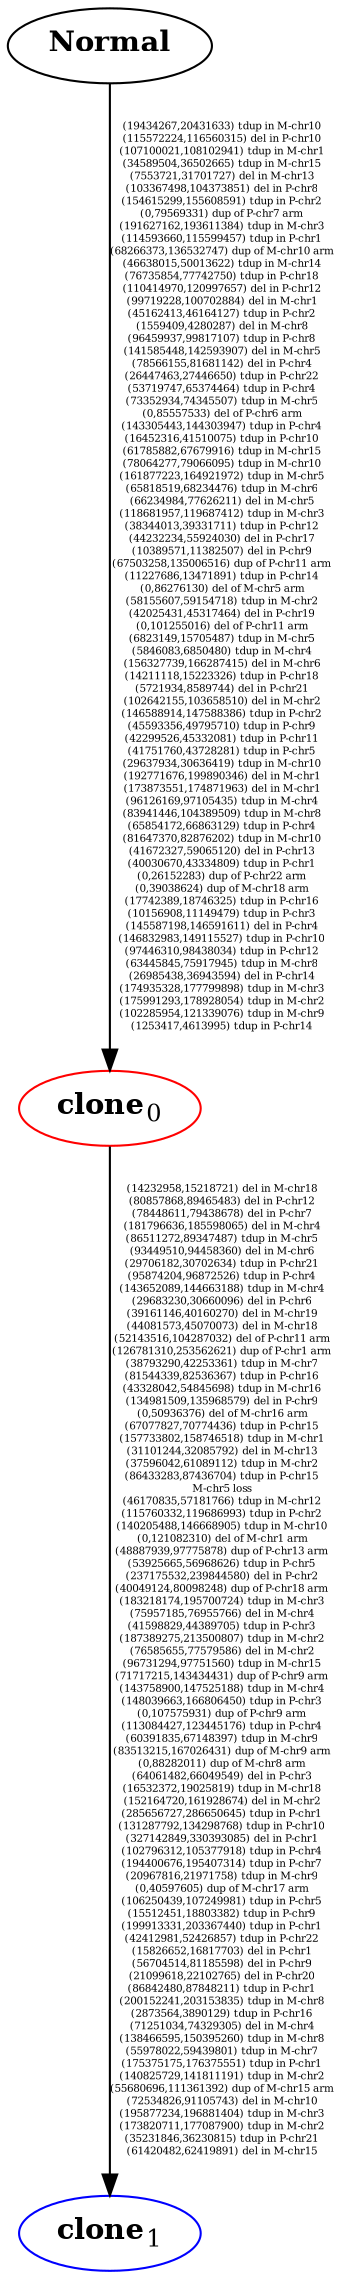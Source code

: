 digraph EvolutionaryCloneTree {
splines=true;
sep="+25,25";
overlap=scalexy;
nodesep=0.6;
	subgraph T {
		N[label=<<B>Normal</B>>,color=black]
		0[label=<<B>clone</B><SUB>0</SUB>>,color=red]
		1[label=<<B>clone</B><SUB>1</SUB>>,color=blue]
	{rank = same; 1}
	}
	N -> 0 [label="(19434267,20431633) tdup in M-chr10
(115572224,116560315) del in P-chr10
(107100021,108102941) tdup in M-chr1
(34589504,36502665) tdup in M-chr15
(7553721,31701727) del in M-chr13
(103367498,104373851) del in P-chr8
(154615299,155608591) tdup in P-chr2
(0,79569331) dup of P-chr7 arm
(191627162,193611384) tdup in M-chr3
(114593660,115599457) tdup in P-chr1
(68266373,136532747) dup of M-chr10 arm
(46638015,50013622) tdup in M-chr14
(76735854,77742750) tdup in P-chr18
(110414970,120997657) del in P-chr12
(99719228,100702884) del in M-chr1
(45162413,46164127) tdup in P-chr2
(1559409,4280287) del in M-chr8
(96459937,99817107) tdup in P-chr8
(141585448,142593907) del in M-chr5
(78566155,81681142) del in P-chr4
(26447463,27446650) tdup in P-chr22
(53719747,65374464) tdup in P-chr4
(73352934,74345507) tdup in M-chr5
(0,85557533) del of P-chr6 arm
(143305443,144303947) tdup in P-chr4
(16452316,41510075) tdup in P-chr10
(61785882,67679916) tdup in M-chr15
(78064277,79066095) tdup in M-chr10
(161877223,164921972) tdup in M-chr5
(65818519,68234476) tdup in M-chr6
(66234984,77626211) del in M-chr5
(118681957,119687412) tdup in M-chr3
(38344013,39331711) tdup in P-chr12
(44232234,55924030) del in P-chr17
(10389571,11382507) del in P-chr9
(67503258,135006516) dup of P-chr11 arm
(11227686,13471891) tdup in P-chr14
(0,86276130) del of M-chr5 arm
(58155607,59154718) tdup in M-chr2
(42025431,45317464) del in P-chr19
(0,101255016) del of P-chr11 arm
(6823149,15705487) tdup in M-chr5
(5846083,6850480) tdup in M-chr4
(156327739,166287415) del in M-chr6
(14211118,15223326) tdup in P-chr18
(5721934,8589744) del in P-chr21
(102642155,103658510) del in M-chr2
(146588914,147588386) tdup in P-chr2
(45593356,49795710) tdup in P-chr9
(42299526,45332081) tdup in P-chr11
(41751760,43728281) tdup in P-chr5
(29637934,30636419) tdup in M-chr10
(192771676,199890346) del in M-chr1
(173873551,174871963) del in M-chr1
(96126169,97105435) tdup in M-chr4
(83941446,104389509) tdup in M-chr8
(65854172,66863129) tdup in P-chr4
(81647370,82876202) tdup in M-chr10
(41672327,59065120) del in P-chr13
(40030670,43334809) tdup in P-chr1
(0,26152283) dup of P-chr22 arm
(0,39038624) dup of M-chr18 arm
(17742389,18746325) tdup in P-chr16
(10156908,11149479) tdup in P-chr3
(145587198,146591611) del in P-chr4
(146832983,149115527) tdup in P-chr10
(97446310,98438034) tdup in P-chr12
(63445845,75917945) tdup in M-chr8
(26985438,36943594) del in P-chr14
(174935328,177799898) tdup in M-chr3
(175991293,178928054) tdup in M-chr2
(102285954,121339076) tdup in M-chr9
(1253417,4613995) tdup in P-chr14", fontsize=5, fixedsize=true]
	0 -> 1 [label="(14232958,15218721) del in M-chr18
(80857868,89465483) del in P-chr12
(78448611,79438678) del in P-chr7
(181796636,185598065) del in M-chr4
(86511272,89347487) tdup in M-chr5
(93449510,94458360) del in M-chr6
(29706182,30702634) tdup in P-chr21
(95874204,96872526) tdup in P-chr4
(143652089,144663188) tdup in M-chr4
(29683230,30660096) del in P-chr6
(39161146,40160270) del in M-chr19
(44081573,45070073) del in M-chr18
(52143516,104287032) del of P-chr11 arm
(126781310,253562621) dup of P-chr1 arm
(38793290,42253361) tdup in M-chr7
(81544339,82536367) tdup in P-chr16
(43328042,54845698) tdup in M-chr16
(134981509,135968579) del in P-chr9
(0,50936376) del of M-chr16 arm
(67077827,70774436) tdup in P-chr15
(157733802,158746518) tdup in M-chr1
(31101244,32085792) del in M-chr13
(37596042,61089112) tdup in M-chr2
(86433283,87436704) tdup in P-chr15
M-chr5 loss
(46170835,57181766) tdup in M-chr12
(115760332,119686993) tdup in P-chr2
(140205488,146668905) tdup in M-chr10
(0,121082310) del of M-chr1 arm
(48887939,97775878) dup of P-chr13 arm
(53925665,56968626) tdup in P-chr5
(237175532,239844580) del in P-chr2
(40049124,80098248) dup of P-chr18 arm
(183218174,195700724) tdup in M-chr3
(75957185,76955766) del in M-chr4
(41598829,44389705) tdup in P-chr3
(187389275,213500807) tdup in M-chr2
(76585655,77579586) del in M-chr2
(96731294,97751560) tdup in M-chr15
(71717215,143434431) dup of P-chr9 arm
(143758900,147525188) tdup in M-chr4
(148039663,166806450) tdup in P-chr3
(0,107575931) dup of P-chr9 arm
(113084427,123445176) tdup in P-chr4
(60391835,67148397) tdup in M-chr9
(83513215,167026431) dup of M-chr9 arm
(0,88282011) dup of M-chr8 arm
(64061482,66049549) del in P-chr3
(16532372,19025819) tdup in M-chr18
(152164720,161928674) del in M-chr2
(285656727,286650645) tdup in P-chr1
(131287792,134298768) tdup in P-chr10
(327142849,330393085) del in P-chr1
(102796312,105377918) tdup in P-chr4
(194400676,195407314) tdup in P-chr7
(20967816,21971758) tdup in M-chr9
(0,40597605) dup of M-chr17 arm
(106250439,107249981) tdup in P-chr5
(15512451,18803382) tdup in P-chr9
(199913331,203367440) tdup in P-chr1
(42412981,52426857) tdup in P-chr22
(15826652,16817703) del in P-chr1
(56704514,81185598) del in P-chr9
(21099618,22102765) del in P-chr20
(86842480,87848211) tdup in P-chr1
(200152241,203153835) tdup in M-chr8
(2873564,3890129) tdup in P-chr16
(71251034,74329305) del in M-chr4
(138466595,150395260) tdup in M-chr8
(55978022,59439801) tdup in M-chr7
(175375175,176375551) tdup in P-chr1
(140825729,141811191) tdup in M-chr2
(55680696,111361392) dup of M-chr15 arm
(72534826,91105743) del in M-chr10
(195877234,196881404) tdup in M-chr3
(173820711,177087900) tdup in M-chr2
(35231846,36230815) tdup in P-chr21
(61420482,62419891) del in M-chr15", fontsize=5, fixedsize=true]
}

